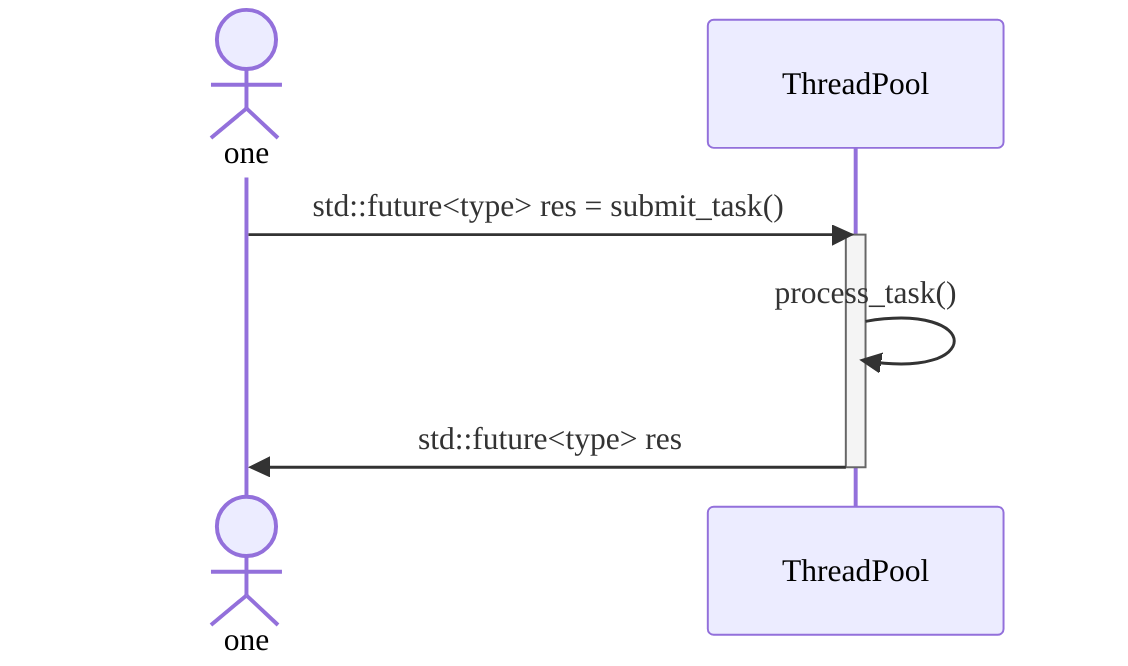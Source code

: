 %%{init: {
    "theme": "default",
    "themeVariables": {
        "fontFamily": "Times New Roman",
        "fontSize": "20px"
    }
}}%%

sequenceDiagram
    
    actor one
    participant ThreadPool

    one ->> ThreadPool: std::future<type> res = submit_task()

    activate ThreadPool
    ThreadPool->>ThreadPool: process_task()
    ThreadPool ->> one: std::future<type> res
    deactivate ThreadPool